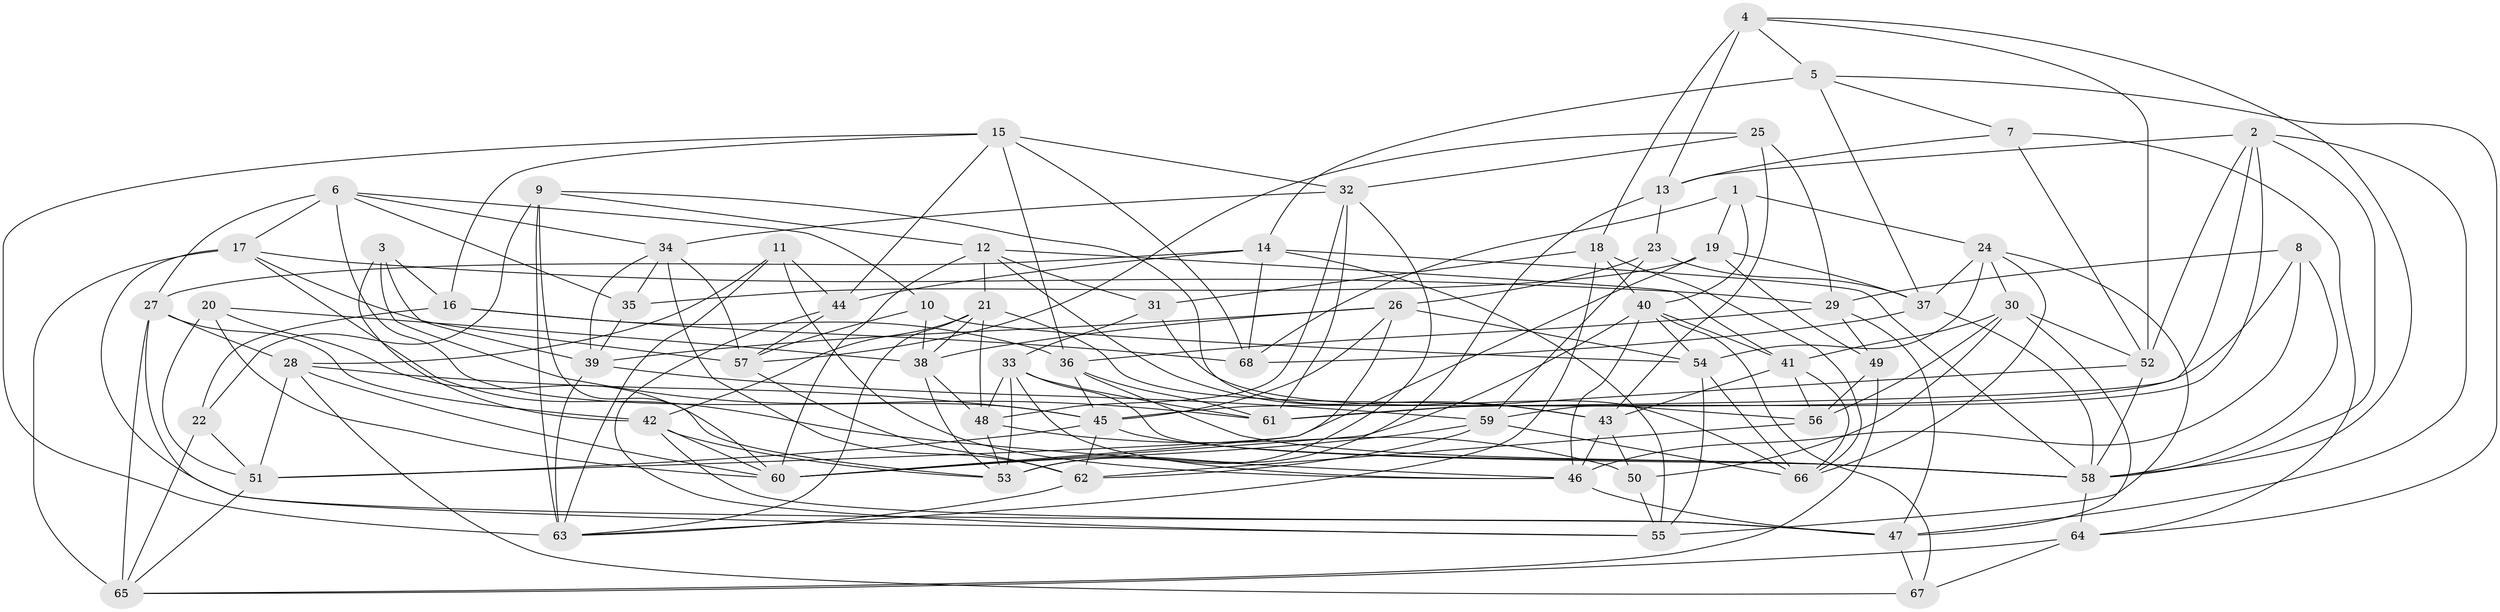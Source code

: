 // original degree distribution, {4: 1.0}
// Generated by graph-tools (version 1.1) at 2025/02/03/09/25 03:02:57]
// undirected, 68 vertices, 190 edges
graph export_dot {
graph [start="1"]
  node [color=gray90,style=filled];
  1;
  2;
  3;
  4;
  5;
  6;
  7;
  8;
  9;
  10;
  11;
  12;
  13;
  14;
  15;
  16;
  17;
  18;
  19;
  20;
  21;
  22;
  23;
  24;
  25;
  26;
  27;
  28;
  29;
  30;
  31;
  32;
  33;
  34;
  35;
  36;
  37;
  38;
  39;
  40;
  41;
  42;
  43;
  44;
  45;
  46;
  47;
  48;
  49;
  50;
  51;
  52;
  53;
  54;
  55;
  56;
  57;
  58;
  59;
  60;
  61;
  62;
  63;
  64;
  65;
  66;
  67;
  68;
  1 -- 19 [weight=1.0];
  1 -- 24 [weight=1.0];
  1 -- 40 [weight=1.0];
  1 -- 68 [weight=1.0];
  2 -- 13 [weight=1.0];
  2 -- 47 [weight=1.0];
  2 -- 52 [weight=1.0];
  2 -- 58 [weight=1.0];
  2 -- 59 [weight=1.0];
  2 -- 61 [weight=1.0];
  3 -- 16 [weight=1.0];
  3 -- 39 [weight=1.0];
  3 -- 42 [weight=1.0];
  3 -- 61 [weight=1.0];
  4 -- 5 [weight=1.0];
  4 -- 13 [weight=1.0];
  4 -- 18 [weight=2.0];
  4 -- 52 [weight=1.0];
  4 -- 58 [weight=1.0];
  5 -- 7 [weight=1.0];
  5 -- 14 [weight=2.0];
  5 -- 37 [weight=1.0];
  5 -- 64 [weight=1.0];
  6 -- 10 [weight=1.0];
  6 -- 17 [weight=1.0];
  6 -- 27 [weight=1.0];
  6 -- 34 [weight=1.0];
  6 -- 35 [weight=1.0];
  6 -- 45 [weight=1.0];
  7 -- 13 [weight=1.0];
  7 -- 52 [weight=1.0];
  7 -- 64 [weight=1.0];
  8 -- 29 [weight=1.0];
  8 -- 45 [weight=1.0];
  8 -- 46 [weight=1.0];
  8 -- 58 [weight=1.0];
  9 -- 12 [weight=1.0];
  9 -- 22 [weight=1.0];
  9 -- 60 [weight=1.0];
  9 -- 63 [weight=2.0];
  9 -- 66 [weight=1.0];
  10 -- 38 [weight=1.0];
  10 -- 54 [weight=1.0];
  10 -- 57 [weight=1.0];
  11 -- 28 [weight=1.0];
  11 -- 44 [weight=1.0];
  11 -- 46 [weight=1.0];
  11 -- 63 [weight=1.0];
  12 -- 21 [weight=1.0];
  12 -- 31 [weight=1.0];
  12 -- 41 [weight=1.0];
  12 -- 43 [weight=1.0];
  12 -- 60 [weight=1.0];
  13 -- 23 [weight=1.0];
  13 -- 53 [weight=2.0];
  14 -- 27 [weight=1.0];
  14 -- 44 [weight=2.0];
  14 -- 55 [weight=1.0];
  14 -- 58 [weight=1.0];
  14 -- 68 [weight=1.0];
  15 -- 16 [weight=1.0];
  15 -- 32 [weight=1.0];
  15 -- 36 [weight=1.0];
  15 -- 44 [weight=1.0];
  15 -- 63 [weight=1.0];
  15 -- 68 [weight=1.0];
  16 -- 22 [weight=1.0];
  16 -- 36 [weight=1.0];
  16 -- 68 [weight=2.0];
  17 -- 29 [weight=1.0];
  17 -- 46 [weight=1.0];
  17 -- 47 [weight=1.0];
  17 -- 57 [weight=1.0];
  17 -- 65 [weight=1.0];
  18 -- 31 [weight=1.0];
  18 -- 40 [weight=1.0];
  18 -- 63 [weight=1.0];
  18 -- 66 [weight=1.0];
  19 -- 35 [weight=1.0];
  19 -- 37 [weight=1.0];
  19 -- 49 [weight=2.0];
  19 -- 51 [weight=1.0];
  20 -- 38 [weight=1.0];
  20 -- 51 [weight=1.0];
  20 -- 53 [weight=1.0];
  20 -- 60 [weight=1.0];
  21 -- 38 [weight=1.0];
  21 -- 42 [weight=1.0];
  21 -- 43 [weight=1.0];
  21 -- 48 [weight=1.0];
  21 -- 63 [weight=1.0];
  22 -- 51 [weight=1.0];
  22 -- 65 [weight=1.0];
  23 -- 26 [weight=1.0];
  23 -- 37 [weight=1.0];
  23 -- 59 [weight=1.0];
  24 -- 30 [weight=1.0];
  24 -- 37 [weight=1.0];
  24 -- 54 [weight=1.0];
  24 -- 55 [weight=1.0];
  24 -- 66 [weight=1.0];
  25 -- 29 [weight=1.0];
  25 -- 32 [weight=1.0];
  25 -- 43 [weight=1.0];
  25 -- 57 [weight=1.0];
  26 -- 38 [weight=1.0];
  26 -- 39 [weight=1.0];
  26 -- 45 [weight=1.0];
  26 -- 54 [weight=1.0];
  26 -- 60 [weight=1.0];
  27 -- 28 [weight=1.0];
  27 -- 42 [weight=1.0];
  27 -- 55 [weight=1.0];
  27 -- 65 [weight=1.0];
  28 -- 45 [weight=1.0];
  28 -- 51 [weight=1.0];
  28 -- 60 [weight=1.0];
  28 -- 67 [weight=1.0];
  29 -- 36 [weight=1.0];
  29 -- 47 [weight=1.0];
  29 -- 49 [weight=1.0];
  30 -- 41 [weight=1.0];
  30 -- 47 [weight=1.0];
  30 -- 50 [weight=1.0];
  30 -- 52 [weight=1.0];
  30 -- 56 [weight=1.0];
  31 -- 33 [weight=1.0];
  31 -- 56 [weight=1.0];
  32 -- 34 [weight=1.0];
  32 -- 48 [weight=1.0];
  32 -- 53 [weight=1.0];
  32 -- 61 [weight=1.0];
  33 -- 46 [weight=1.0];
  33 -- 48 [weight=1.0];
  33 -- 53 [weight=1.0];
  33 -- 58 [weight=1.0];
  33 -- 61 [weight=1.0];
  34 -- 35 [weight=1.0];
  34 -- 39 [weight=1.0];
  34 -- 57 [weight=1.0];
  34 -- 62 [weight=1.0];
  35 -- 39 [weight=1.0];
  36 -- 45 [weight=1.0];
  36 -- 58 [weight=1.0];
  36 -- 61 [weight=1.0];
  37 -- 58 [weight=1.0];
  37 -- 68 [weight=1.0];
  38 -- 48 [weight=1.0];
  38 -- 53 [weight=1.0];
  39 -- 59 [weight=1.0];
  39 -- 63 [weight=1.0];
  40 -- 41 [weight=1.0];
  40 -- 46 [weight=2.0];
  40 -- 54 [weight=1.0];
  40 -- 60 [weight=1.0];
  40 -- 67 [weight=1.0];
  41 -- 43 [weight=1.0];
  41 -- 56 [weight=1.0];
  41 -- 66 [weight=1.0];
  42 -- 47 [weight=1.0];
  42 -- 53 [weight=1.0];
  42 -- 60 [weight=1.0];
  43 -- 46 [weight=1.0];
  43 -- 50 [weight=1.0];
  44 -- 55 [weight=1.0];
  44 -- 57 [weight=1.0];
  45 -- 51 [weight=1.0];
  45 -- 58 [weight=1.0];
  45 -- 62 [weight=1.0];
  46 -- 47 [weight=1.0];
  47 -- 67 [weight=2.0];
  48 -- 50 [weight=1.0];
  48 -- 53 [weight=1.0];
  49 -- 56 [weight=2.0];
  49 -- 65 [weight=1.0];
  50 -- 55 [weight=1.0];
  51 -- 65 [weight=1.0];
  52 -- 58 [weight=1.0];
  52 -- 61 [weight=1.0];
  54 -- 55 [weight=1.0];
  54 -- 66 [weight=1.0];
  56 -- 62 [weight=1.0];
  57 -- 62 [weight=1.0];
  58 -- 64 [weight=1.0];
  59 -- 60 [weight=1.0];
  59 -- 62 [weight=1.0];
  59 -- 66 [weight=1.0];
  62 -- 63 [weight=1.0];
  64 -- 65 [weight=1.0];
  64 -- 67 [weight=2.0];
}
